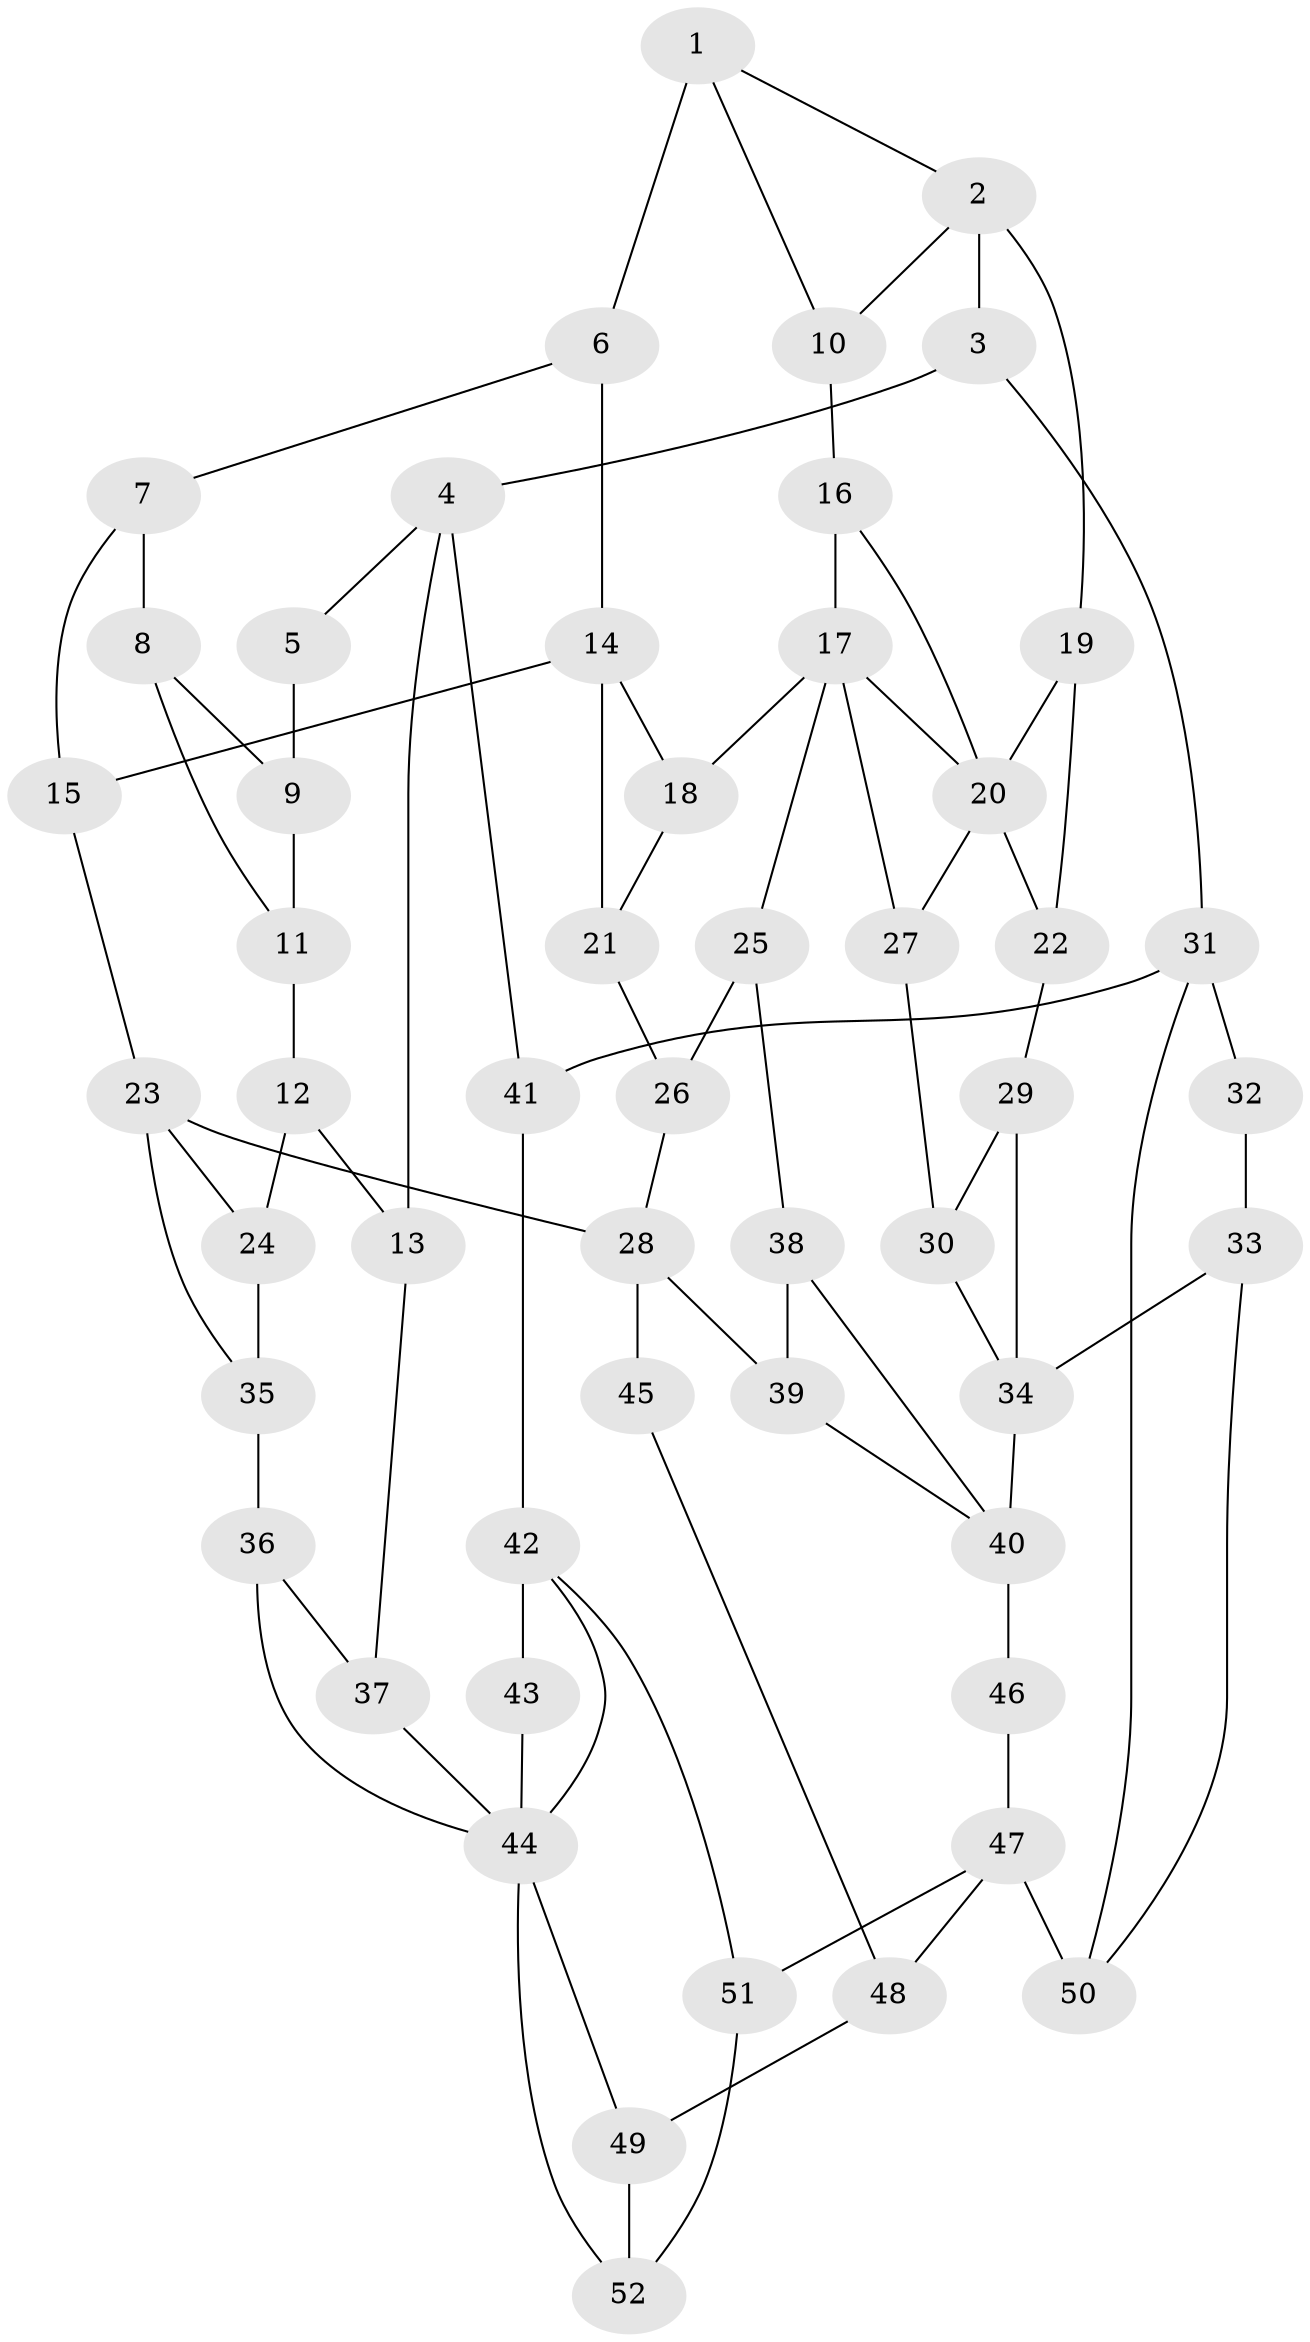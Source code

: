 // original degree distribution, {3: 0.019230769230769232, 4: 0.25961538461538464, 6: 0.2403846153846154, 5: 0.4807692307692308}
// Generated by graph-tools (version 1.1) at 2025/38/03/09/25 02:38:46]
// undirected, 52 vertices, 84 edges
graph export_dot {
graph [start="1"]
  node [color=gray90,style=filled];
  1;
  2;
  3;
  4;
  5;
  6;
  7;
  8;
  9;
  10;
  11;
  12;
  13;
  14;
  15;
  16;
  17;
  18;
  19;
  20;
  21;
  22;
  23;
  24;
  25;
  26;
  27;
  28;
  29;
  30;
  31;
  32;
  33;
  34;
  35;
  36;
  37;
  38;
  39;
  40;
  41;
  42;
  43;
  44;
  45;
  46;
  47;
  48;
  49;
  50;
  51;
  52;
  1 -- 2 [weight=1.0];
  1 -- 6 [weight=2.0];
  1 -- 10 [weight=1.0];
  2 -- 3 [weight=2.0];
  2 -- 10 [weight=1.0];
  2 -- 19 [weight=2.0];
  3 -- 4 [weight=1.0];
  3 -- 31 [weight=1.0];
  4 -- 5 [weight=1.0];
  4 -- 13 [weight=1.0];
  4 -- 41 [weight=1.0];
  5 -- 9 [weight=2.0];
  6 -- 7 [weight=2.0];
  6 -- 14 [weight=2.0];
  7 -- 8 [weight=2.0];
  7 -- 15 [weight=1.0];
  8 -- 9 [weight=2.0];
  8 -- 11 [weight=1.0];
  9 -- 11 [weight=2.0];
  10 -- 16 [weight=1.0];
  11 -- 12 [weight=1.0];
  12 -- 13 [weight=1.0];
  12 -- 24 [weight=1.0];
  13 -- 37 [weight=1.0];
  14 -- 15 [weight=1.0];
  14 -- 18 [weight=1.0];
  14 -- 21 [weight=1.0];
  15 -- 23 [weight=1.0];
  16 -- 17 [weight=1.0];
  16 -- 20 [weight=1.0];
  17 -- 18 [weight=1.0];
  17 -- 20 [weight=1.0];
  17 -- 25 [weight=1.0];
  17 -- 27 [weight=1.0];
  18 -- 21 [weight=1.0];
  19 -- 20 [weight=1.0];
  19 -- 22 [weight=2.0];
  20 -- 22 [weight=1.0];
  20 -- 27 [weight=2.0];
  21 -- 26 [weight=1.0];
  22 -- 29 [weight=1.0];
  23 -- 24 [weight=1.0];
  23 -- 28 [weight=2.0];
  23 -- 35 [weight=1.0];
  24 -- 35 [weight=1.0];
  25 -- 26 [weight=1.0];
  25 -- 38 [weight=1.0];
  26 -- 28 [weight=1.0];
  27 -- 30 [weight=1.0];
  28 -- 39 [weight=1.0];
  28 -- 45 [weight=2.0];
  29 -- 30 [weight=1.0];
  29 -- 34 [weight=1.0];
  30 -- 34 [weight=1.0];
  31 -- 32 [weight=1.0];
  31 -- 41 [weight=1.0];
  31 -- 50 [weight=1.0];
  32 -- 33 [weight=2.0];
  33 -- 34 [weight=2.0];
  33 -- 50 [weight=1.0];
  34 -- 40 [weight=2.0];
  35 -- 36 [weight=1.0];
  36 -- 37 [weight=1.0];
  36 -- 44 [weight=1.0];
  37 -- 44 [weight=1.0];
  38 -- 39 [weight=1.0];
  38 -- 40 [weight=1.0];
  39 -- 40 [weight=1.0];
  40 -- 46 [weight=2.0];
  41 -- 42 [weight=2.0];
  42 -- 43 [weight=2.0];
  42 -- 44 [weight=1.0];
  42 -- 51 [weight=1.0];
  43 -- 44 [weight=1.0];
  44 -- 49 [weight=1.0];
  44 -- 52 [weight=1.0];
  45 -- 48 [weight=1.0];
  46 -- 47 [weight=2.0];
  47 -- 48 [weight=1.0];
  47 -- 50 [weight=2.0];
  47 -- 51 [weight=1.0];
  48 -- 49 [weight=1.0];
  49 -- 52 [weight=1.0];
  51 -- 52 [weight=1.0];
}

